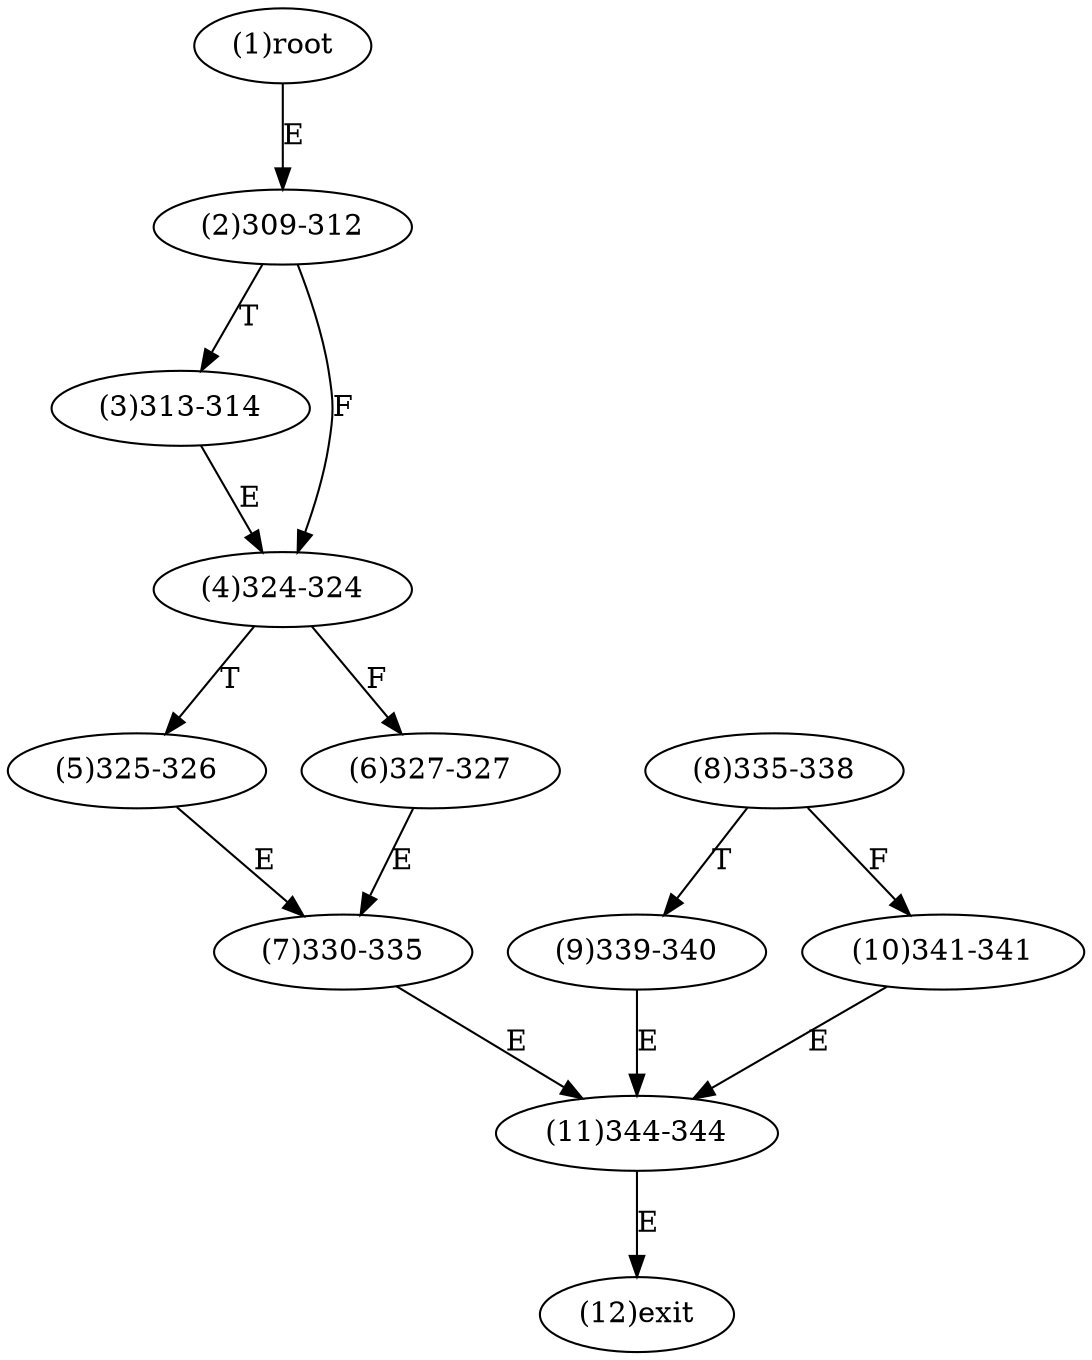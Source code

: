 digraph "" { 
1[ label="(1)root"];
2[ label="(2)309-312"];
3[ label="(3)313-314"];
4[ label="(4)324-324"];
5[ label="(5)325-326"];
6[ label="(6)327-327"];
7[ label="(7)330-335"];
8[ label="(8)335-338"];
9[ label="(9)339-340"];
10[ label="(10)341-341"];
11[ label="(11)344-344"];
12[ label="(12)exit"];
1->2[ label="E"];
2->4[ label="F"];
2->3[ label="T"];
3->4[ label="E"];
4->6[ label="F"];
4->5[ label="T"];
5->7[ label="E"];
6->7[ label="E"];
7->11[ label="E"];
8->10[ label="F"];
8->9[ label="T"];
9->11[ label="E"];
10->11[ label="E"];
11->12[ label="E"];
}